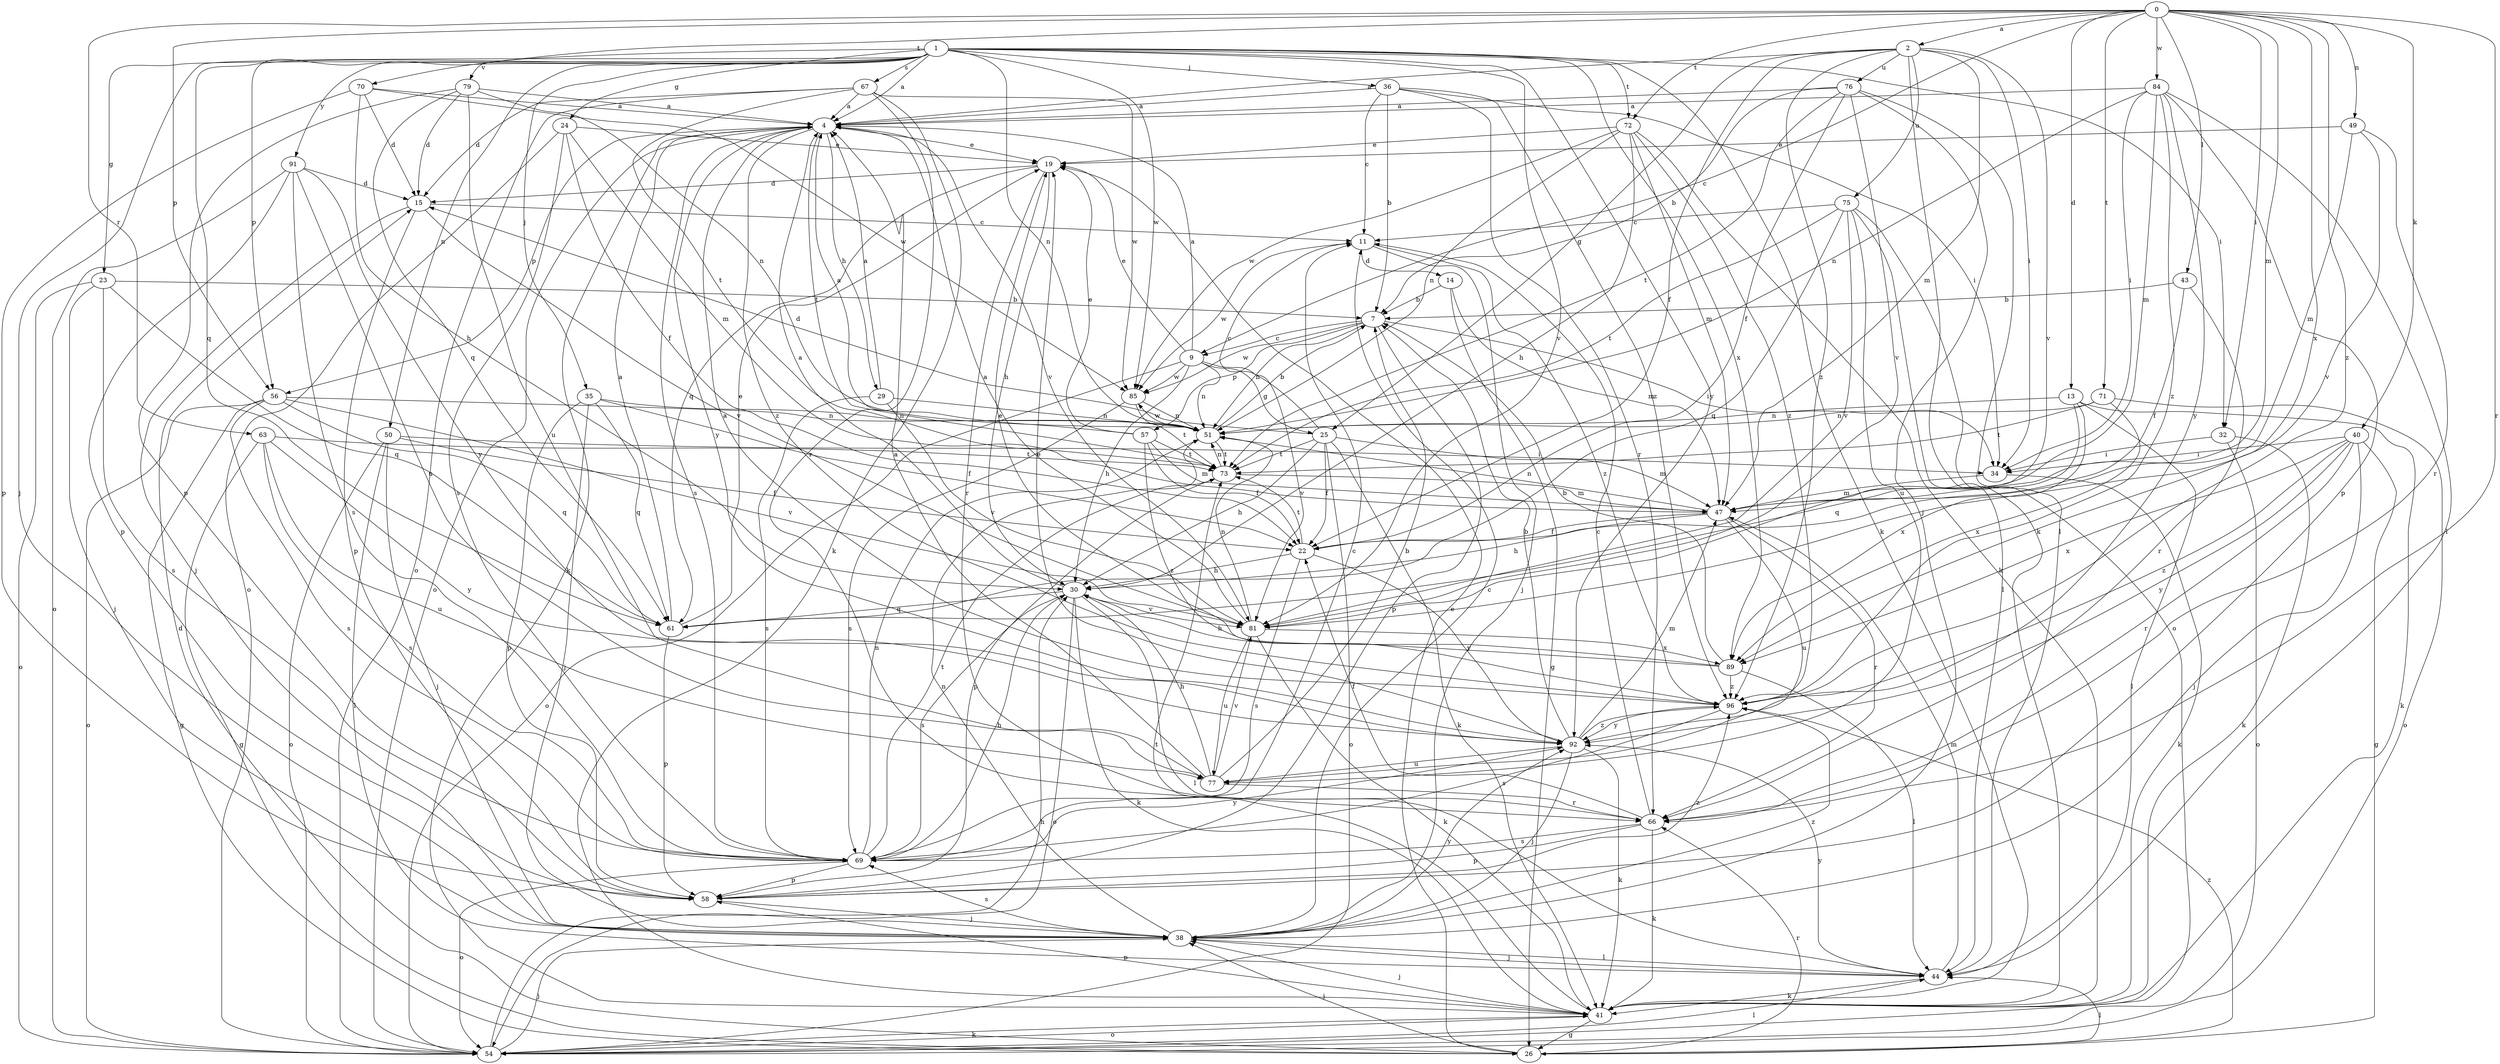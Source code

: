 strict digraph  {
0;
1;
2;
4;
7;
9;
11;
13;
14;
15;
19;
22;
23;
24;
25;
26;
29;
30;
32;
34;
35;
36;
38;
40;
41;
43;
44;
47;
49;
50;
51;
54;
56;
57;
58;
61;
63;
66;
67;
69;
70;
71;
72;
73;
75;
76;
77;
79;
81;
84;
85;
89;
91;
92;
96;
0 -> 2  [label=a];
0 -> 9  [label=c];
0 -> 13  [label=d];
0 -> 32  [label=i];
0 -> 40  [label=k];
0 -> 43  [label=l];
0 -> 47  [label=m];
0 -> 49  [label=n];
0 -> 56  [label=p];
0 -> 63  [label=r];
0 -> 66  [label=r];
0 -> 70  [label=t];
0 -> 71  [label=t];
0 -> 72  [label=t];
0 -> 84  [label=w];
0 -> 89  [label=x];
0 -> 96  [label=z];
1 -> 4  [label=a];
1 -> 23  [label=g];
1 -> 24  [label=g];
1 -> 32  [label=i];
1 -> 35  [label=j];
1 -> 36  [label=j];
1 -> 38  [label=j];
1 -> 41  [label=k];
1 -> 50  [label=n];
1 -> 51  [label=n];
1 -> 56  [label=p];
1 -> 61  [label=q];
1 -> 67  [label=s];
1 -> 72  [label=t];
1 -> 79  [label=v];
1 -> 81  [label=v];
1 -> 85  [label=w];
1 -> 89  [label=x];
1 -> 91  [label=y];
1 -> 92  [label=y];
2 -> 4  [label=a];
2 -> 22  [label=f];
2 -> 25  [label=g];
2 -> 34  [label=i];
2 -> 41  [label=k];
2 -> 47  [label=m];
2 -> 75  [label=u];
2 -> 76  [label=u];
2 -> 81  [label=v];
2 -> 96  [label=z];
4 -> 19  [label=e];
4 -> 29  [label=h];
4 -> 41  [label=k];
4 -> 54  [label=o];
4 -> 56  [label=p];
4 -> 69  [label=s];
4 -> 73  [label=t];
4 -> 81  [label=v];
4 -> 92  [label=y];
4 -> 96  [label=z];
7 -> 9  [label=c];
7 -> 34  [label=i];
7 -> 51  [label=n];
7 -> 57  [label=p];
7 -> 58  [label=p];
7 -> 85  [label=w];
9 -> 4  [label=a];
9 -> 19  [label=e];
9 -> 25  [label=g];
9 -> 30  [label=h];
9 -> 51  [label=n];
9 -> 54  [label=o];
9 -> 81  [label=v];
9 -> 85  [label=w];
11 -> 14  [label=d];
11 -> 38  [label=j];
11 -> 85  [label=w];
11 -> 96  [label=z];
13 -> 41  [label=k];
13 -> 44  [label=l];
13 -> 51  [label=n];
13 -> 61  [label=q];
13 -> 89  [label=x];
14 -> 7  [label=b];
14 -> 26  [label=g];
14 -> 47  [label=m];
15 -> 11  [label=c];
15 -> 38  [label=j];
15 -> 58  [label=p];
15 -> 81  [label=v];
19 -> 15  [label=d];
19 -> 30  [label=h];
19 -> 61  [label=q];
19 -> 66  [label=r];
22 -> 30  [label=h];
22 -> 69  [label=s];
22 -> 73  [label=t];
22 -> 92  [label=y];
23 -> 7  [label=b];
23 -> 38  [label=j];
23 -> 54  [label=o];
23 -> 61  [label=q];
23 -> 69  [label=s];
24 -> 19  [label=e];
24 -> 22  [label=f];
24 -> 47  [label=m];
24 -> 54  [label=o];
24 -> 69  [label=s];
25 -> 11  [label=c];
25 -> 15  [label=d];
25 -> 22  [label=f];
25 -> 30  [label=h];
25 -> 41  [label=k];
25 -> 47  [label=m];
25 -> 54  [label=o];
25 -> 73  [label=t];
26 -> 15  [label=d];
26 -> 19  [label=e];
26 -> 38  [label=j];
26 -> 44  [label=l];
26 -> 66  [label=r];
26 -> 96  [label=z];
29 -> 4  [label=a];
29 -> 51  [label=n];
29 -> 69  [label=s];
29 -> 81  [label=v];
30 -> 4  [label=a];
30 -> 41  [label=k];
30 -> 44  [label=l];
30 -> 54  [label=o];
30 -> 61  [label=q];
30 -> 69  [label=s];
30 -> 81  [label=v];
32 -> 34  [label=i];
32 -> 41  [label=k];
32 -> 54  [label=o];
34 -> 41  [label=k];
34 -> 47  [label=m];
35 -> 22  [label=f];
35 -> 38  [label=j];
35 -> 51  [label=n];
35 -> 58  [label=p];
35 -> 61  [label=q];
36 -> 4  [label=a];
36 -> 7  [label=b];
36 -> 11  [label=c];
36 -> 34  [label=i];
36 -> 66  [label=r];
36 -> 96  [label=z];
38 -> 11  [label=c];
38 -> 44  [label=l];
38 -> 51  [label=n];
38 -> 69  [label=s];
38 -> 92  [label=y];
38 -> 96  [label=z];
40 -> 26  [label=g];
40 -> 34  [label=i];
40 -> 38  [label=j];
40 -> 66  [label=r];
40 -> 89  [label=x];
40 -> 92  [label=y];
40 -> 96  [label=z];
41 -> 26  [label=g];
41 -> 38  [label=j];
41 -> 54  [label=o];
41 -> 58  [label=p];
41 -> 73  [label=t];
43 -> 7  [label=b];
43 -> 22  [label=f];
43 -> 66  [label=r];
44 -> 38  [label=j];
44 -> 41  [label=k];
44 -> 47  [label=m];
44 -> 92  [label=y];
47 -> 22  [label=f];
47 -> 30  [label=h];
47 -> 51  [label=n];
47 -> 66  [label=r];
47 -> 77  [label=u];
49 -> 19  [label=e];
49 -> 47  [label=m];
49 -> 66  [label=r];
49 -> 81  [label=v];
50 -> 22  [label=f];
50 -> 34  [label=i];
50 -> 38  [label=j];
50 -> 44  [label=l];
50 -> 54  [label=o];
51 -> 7  [label=b];
51 -> 73  [label=t];
51 -> 85  [label=w];
54 -> 30  [label=h];
54 -> 38  [label=j];
54 -> 41  [label=k];
54 -> 44  [label=l];
56 -> 26  [label=g];
56 -> 51  [label=n];
56 -> 54  [label=o];
56 -> 61  [label=q];
56 -> 69  [label=s];
56 -> 81  [label=v];
57 -> 4  [label=a];
57 -> 19  [label=e];
57 -> 22  [label=f];
57 -> 47  [label=m];
57 -> 73  [label=t];
57 -> 96  [label=z];
58 -> 38  [label=j];
58 -> 96  [label=z];
61 -> 4  [label=a];
61 -> 19  [label=e];
61 -> 58  [label=p];
63 -> 26  [label=g];
63 -> 69  [label=s];
63 -> 73  [label=t];
63 -> 77  [label=u];
63 -> 92  [label=y];
66 -> 11  [label=c];
66 -> 22  [label=f];
66 -> 41  [label=k];
66 -> 58  [label=p];
66 -> 69  [label=s];
67 -> 4  [label=a];
67 -> 15  [label=d];
67 -> 41  [label=k];
67 -> 54  [label=o];
67 -> 66  [label=r];
67 -> 73  [label=t];
67 -> 85  [label=w];
69 -> 11  [label=c];
69 -> 30  [label=h];
69 -> 51  [label=n];
69 -> 54  [label=o];
69 -> 58  [label=p];
69 -> 73  [label=t];
69 -> 92  [label=y];
70 -> 4  [label=a];
70 -> 15  [label=d];
70 -> 30  [label=h];
70 -> 58  [label=p];
70 -> 85  [label=w];
71 -> 51  [label=n];
71 -> 54  [label=o];
71 -> 73  [label=t];
71 -> 89  [label=x];
72 -> 19  [label=e];
72 -> 30  [label=h];
72 -> 41  [label=k];
72 -> 47  [label=m];
72 -> 51  [label=n];
72 -> 85  [label=w];
72 -> 96  [label=z];
73 -> 47  [label=m];
73 -> 51  [label=n];
73 -> 58  [label=p];
75 -> 11  [label=c];
75 -> 44  [label=l];
75 -> 54  [label=o];
75 -> 61  [label=q];
75 -> 73  [label=t];
75 -> 77  [label=u];
75 -> 81  [label=v];
76 -> 4  [label=a];
76 -> 7  [label=b];
76 -> 22  [label=f];
76 -> 38  [label=j];
76 -> 44  [label=l];
76 -> 73  [label=t];
76 -> 81  [label=v];
77 -> 4  [label=a];
77 -> 7  [label=b];
77 -> 30  [label=h];
77 -> 66  [label=r];
77 -> 81  [label=v];
79 -> 4  [label=a];
79 -> 15  [label=d];
79 -> 51  [label=n];
79 -> 58  [label=p];
79 -> 61  [label=q];
79 -> 77  [label=u];
81 -> 4  [label=a];
81 -> 41  [label=k];
81 -> 51  [label=n];
81 -> 77  [label=u];
81 -> 89  [label=x];
84 -> 4  [label=a];
84 -> 34  [label=i];
84 -> 44  [label=l];
84 -> 47  [label=m];
84 -> 51  [label=n];
84 -> 58  [label=p];
84 -> 92  [label=y];
84 -> 96  [label=z];
85 -> 51  [label=n];
85 -> 69  [label=s];
85 -> 73  [label=t];
89 -> 7  [label=b];
89 -> 19  [label=e];
89 -> 30  [label=h];
89 -> 44  [label=l];
89 -> 96  [label=z];
91 -> 15  [label=d];
91 -> 54  [label=o];
91 -> 58  [label=p];
91 -> 69  [label=s];
91 -> 77  [label=u];
91 -> 92  [label=y];
92 -> 7  [label=b];
92 -> 19  [label=e];
92 -> 38  [label=j];
92 -> 41  [label=k];
92 -> 47  [label=m];
92 -> 77  [label=u];
92 -> 96  [label=z];
96 -> 4  [label=a];
96 -> 69  [label=s];
96 -> 92  [label=y];
}
